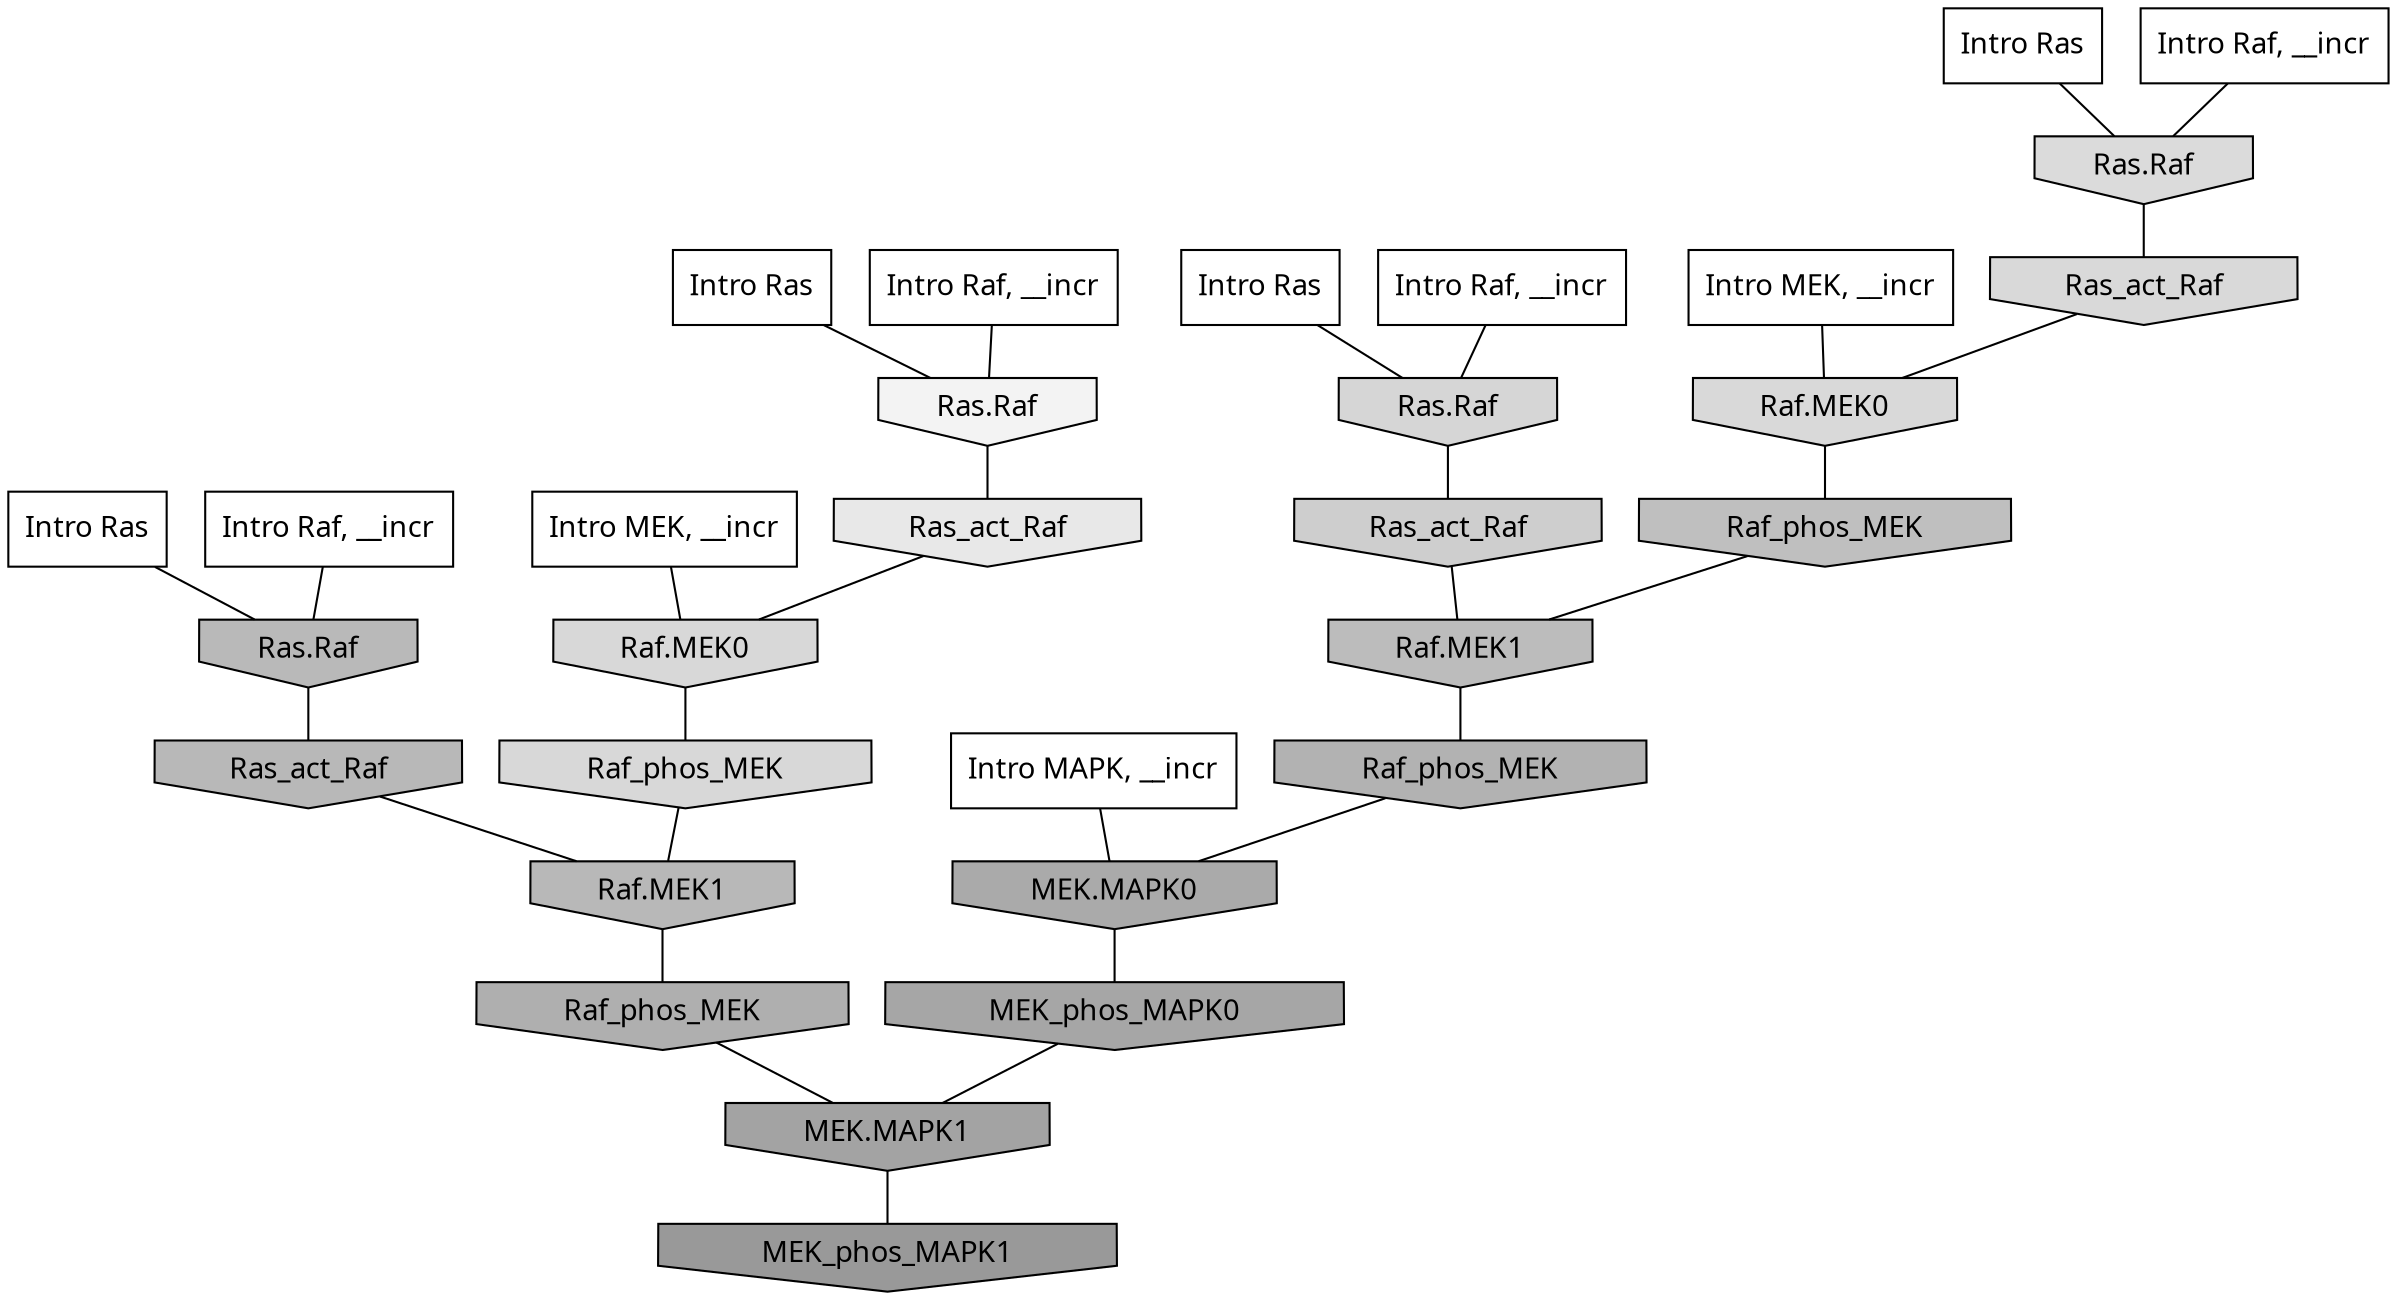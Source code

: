 digraph G{
  rankdir="TB";
  ranksep=0.30;
  node [fontname="CMU Serif"];
  edge [fontname="CMU Serif"];
  
  4 [label="Intro Ras", shape=rectangle, style=filled, fillcolor="0.000 0.000 1.000"]
  
  9 [label="Intro Ras", shape=rectangle, style=filled, fillcolor="0.000 0.000 1.000"]
  
  10 [label="Intro Ras", shape=rectangle, style=filled, fillcolor="0.000 0.000 1.000"]
  
  86 [label="Intro Ras", shape=rectangle, style=filled, fillcolor="0.000 0.000 1.000"]
  
  388 [label="Intro Raf, __incr", shape=rectangle, style=filled, fillcolor="0.000 0.000 1.000"]
  
  551 [label="Intro Raf, __incr", shape=rectangle, style=filled, fillcolor="0.000 0.000 1.000"]
  
  741 [label="Intro Raf, __incr", shape=rectangle, style=filled, fillcolor="0.000 0.000 1.000"]
  
  1040 [label="Intro Raf, __incr", shape=rectangle, style=filled, fillcolor="0.000 0.000 1.000"]
  
  1453 [label="Intro MEK, __incr", shape=rectangle, style=filled, fillcolor="0.000 0.000 1.000"]
  
  1740 [label="Intro MEK, __incr", shape=rectangle, style=filled, fillcolor="0.000 0.000 1.000"]
  
  2470 [label="Intro MAPK, __incr", shape=rectangle, style=filled, fillcolor="0.000 0.000 1.000"]
  
  3668 [label="Ras.Raf", shape=invhouse, style=filled, fillcolor="0.000 0.000 0.953"]
  
  4357 [label="Ras_act_Raf", shape=invhouse, style=filled, fillcolor="0.000 0.000 0.908"]
  
  5269 [label="Ras.Raf", shape=invhouse, style=filled, fillcolor="0.000 0.000 0.857"]
  
  5430 [label="Ras_act_Raf", shape=invhouse, style=filled, fillcolor="0.000 0.000 0.849"]
  
  5432 [label="Raf.MEK0", shape=invhouse, style=filled, fillcolor="0.000 0.000 0.849"]
  
  5506 [label="Raf.MEK0", shape=invhouse, style=filled, fillcolor="0.000 0.000 0.844"]
  
  5507 [label="Raf_phos_MEK", shape=invhouse, style=filled, fillcolor="0.000 0.000 0.844"]
  
  5598 [label="Ras.Raf", shape=invhouse, style=filled, fillcolor="0.000 0.000 0.838"]
  
  6306 [label="Ras_act_Raf", shape=invhouse, style=filled, fillcolor="0.000 0.000 0.806"]
  
  8130 [label="Raf_phos_MEK", shape=invhouse, style=filled, fillcolor="0.000 0.000 0.749"]
  
  8643 [label="Raf.MEK1", shape=invhouse, style=filled, fillcolor="0.000 0.000 0.735"]
  
  9033 [label="Ras.Raf", shape=invhouse, style=filled, fillcolor="0.000 0.000 0.723"]
  
  9070 [label="Ras_act_Raf", shape=invhouse, style=filled, fillcolor="0.000 0.000 0.722"]
  
  9078 [label="Raf.MEK1", shape=invhouse, style=filled, fillcolor="0.000 0.000 0.722"]
  
  10309 [label="Raf_phos_MEK", shape=invhouse, style=filled, fillcolor="0.000 0.000 0.697"]
  
  10979 [label="Raf_phos_MEK", shape=invhouse, style=filled, fillcolor="0.000 0.000 0.685"]
  
  12145 [label="MEK.MAPK0", shape=invhouse, style=filled, fillcolor="0.000 0.000 0.665"]
  
  13055 [label="MEK_phos_MAPK0", shape=invhouse, style=filled, fillcolor="0.000 0.000 0.652"]
  
  14141 [label="MEK.MAPK1", shape=invhouse, style=filled, fillcolor="0.000 0.000 0.637"]
  
  16443 [label="MEK_phos_MAPK1", shape=invhouse, style=filled, fillcolor="0.000 0.000 0.600"]
  
  
  14141 -> 16443 [dir=none, color="0.000 0.000 0.000"] 
  13055 -> 14141 [dir=none, color="0.000 0.000 0.000"] 
  12145 -> 13055 [dir=none, color="0.000 0.000 0.000"] 
  10979 -> 14141 [dir=none, color="0.000 0.000 0.000"] 
  10309 -> 12145 [dir=none, color="0.000 0.000 0.000"] 
  9078 -> 10979 [dir=none, color="0.000 0.000 0.000"] 
  9070 -> 9078 [dir=none, color="0.000 0.000 0.000"] 
  9033 -> 9070 [dir=none, color="0.000 0.000 0.000"] 
  8643 -> 10309 [dir=none, color="0.000 0.000 0.000"] 
  8130 -> 8643 [dir=none, color="0.000 0.000 0.000"] 
  6306 -> 8643 [dir=none, color="0.000 0.000 0.000"] 
  5598 -> 6306 [dir=none, color="0.000 0.000 0.000"] 
  5507 -> 9078 [dir=none, color="0.000 0.000 0.000"] 
  5506 -> 5507 [dir=none, color="0.000 0.000 0.000"] 
  5432 -> 8130 [dir=none, color="0.000 0.000 0.000"] 
  5430 -> 5432 [dir=none, color="0.000 0.000 0.000"] 
  5269 -> 5430 [dir=none, color="0.000 0.000 0.000"] 
  4357 -> 5506 [dir=none, color="0.000 0.000 0.000"] 
  3668 -> 4357 [dir=none, color="0.000 0.000 0.000"] 
  2470 -> 12145 [dir=none, color="0.000 0.000 0.000"] 
  1740 -> 5432 [dir=none, color="0.000 0.000 0.000"] 
  1453 -> 5506 [dir=none, color="0.000 0.000 0.000"] 
  1040 -> 9033 [dir=none, color="0.000 0.000 0.000"] 
  741 -> 5598 [dir=none, color="0.000 0.000 0.000"] 
  551 -> 3668 [dir=none, color="0.000 0.000 0.000"] 
  388 -> 5269 [dir=none, color="0.000 0.000 0.000"] 
  86 -> 5269 [dir=none, color="0.000 0.000 0.000"] 
  10 -> 5598 [dir=none, color="0.000 0.000 0.000"] 
  9 -> 3668 [dir=none, color="0.000 0.000 0.000"] 
  4 -> 9033 [dir=none, color="0.000 0.000 0.000"] 
  
  }
